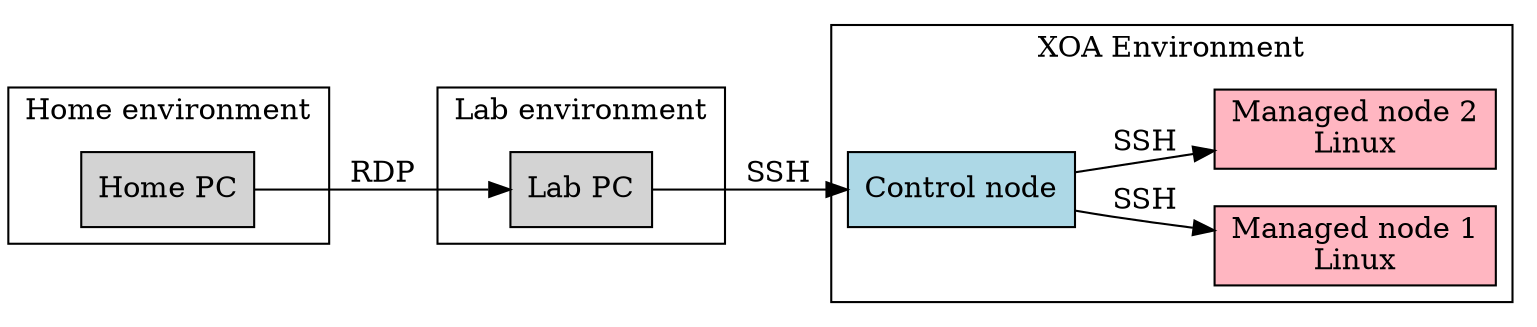 digraph G {

    rankdir=LR;

    node [ shape="rectangle", style="filled" ];

    subgraph cluster_home {
	label="Home environment";

	home_pc [ label="Home PC" ];
    }
    
    subgraph cluster_lab {
	label="Lab environment";

	lab_pc [ label="Lab PC" ];
    }
    
    subgraph cluster_xoa {
	label="XOA Environment";

	control_node [ label="Control node", fillcolor=lightblue ];

	managed_node_1 [ label="Managed node 1\nLinux", fillcolor=lightpink];
	managed_node_2 [ label="Managed node 2\nLinux", fillcolor=lightpink];	
    }

    home_pc -> lab_pc [label="RDP"];
    lab_pc -> control_node [label="SSH"];
    control_node -> managed_node_1 [label="SSH"];
    control_node -> managed_node_2 [label="SSH"];
    
}

